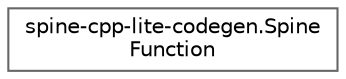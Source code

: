 digraph "类继承关系图"
{
 // LATEX_PDF_SIZE
  bgcolor="transparent";
  edge [fontname=Helvetica,fontsize=10,labelfontname=Helvetica,labelfontsize=10];
  node [fontname=Helvetica,fontsize=10,shape=box,height=0.2,width=0.4];
  rankdir="LR";
  Node0 [id="Node000000",label="spine-cpp-lite-codegen.Spine\lFunction",height=0.2,width=0.4,color="grey40", fillcolor="white", style="filled",URL="$classspine-cpp-lite-codegen_1_1_spine_function.html",tooltip=" "];
}
